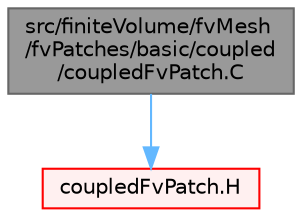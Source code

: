 digraph "src/finiteVolume/fvMesh/fvPatches/basic/coupled/coupledFvPatch.C"
{
 // LATEX_PDF_SIZE
  bgcolor="transparent";
  edge [fontname=Helvetica,fontsize=10,labelfontname=Helvetica,labelfontsize=10];
  node [fontname=Helvetica,fontsize=10,shape=box,height=0.2,width=0.4];
  Node1 [id="Node000001",label="src/finiteVolume/fvMesh\l/fvPatches/basic/coupled\l/coupledFvPatch.C",height=0.2,width=0.4,color="gray40", fillcolor="grey60", style="filled", fontcolor="black",tooltip=" "];
  Node1 -> Node2 [id="edge1_Node000001_Node000002",color="steelblue1",style="solid",tooltip=" "];
  Node2 [id="Node000002",label="coupledFvPatch.H",height=0.2,width=0.4,color="red", fillcolor="#FFF0F0", style="filled",URL="$coupledFvPatch_8H.html",tooltip=" "];
}
